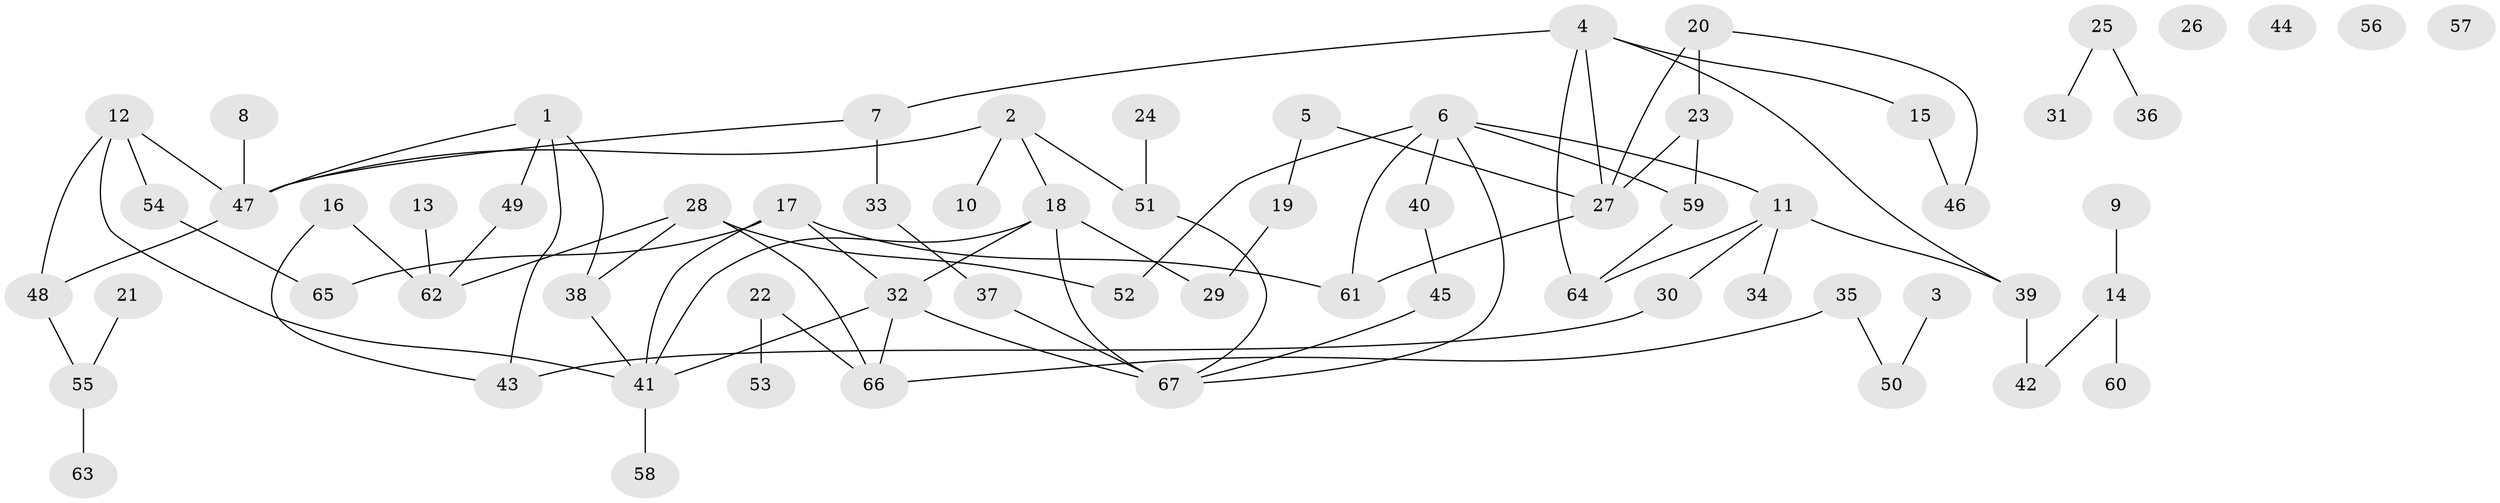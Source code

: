 // Generated by graph-tools (version 1.1) at 2025/39/03/09/25 04:39:40]
// undirected, 67 vertices, 85 edges
graph export_dot {
graph [start="1"]
  node [color=gray90,style=filled];
  1;
  2;
  3;
  4;
  5;
  6;
  7;
  8;
  9;
  10;
  11;
  12;
  13;
  14;
  15;
  16;
  17;
  18;
  19;
  20;
  21;
  22;
  23;
  24;
  25;
  26;
  27;
  28;
  29;
  30;
  31;
  32;
  33;
  34;
  35;
  36;
  37;
  38;
  39;
  40;
  41;
  42;
  43;
  44;
  45;
  46;
  47;
  48;
  49;
  50;
  51;
  52;
  53;
  54;
  55;
  56;
  57;
  58;
  59;
  60;
  61;
  62;
  63;
  64;
  65;
  66;
  67;
  1 -- 38;
  1 -- 43;
  1 -- 47;
  1 -- 49;
  2 -- 10;
  2 -- 18;
  2 -- 47;
  2 -- 51;
  3 -- 50;
  4 -- 7;
  4 -- 15;
  4 -- 27;
  4 -- 39;
  4 -- 64;
  5 -- 19;
  5 -- 27;
  6 -- 11;
  6 -- 40;
  6 -- 52;
  6 -- 59;
  6 -- 61;
  6 -- 67;
  7 -- 33;
  7 -- 47;
  8 -- 47;
  9 -- 14;
  11 -- 30;
  11 -- 34;
  11 -- 39;
  11 -- 64;
  12 -- 41;
  12 -- 47;
  12 -- 48;
  12 -- 54;
  13 -- 62;
  14 -- 42;
  14 -- 60;
  15 -- 46;
  16 -- 43;
  16 -- 62;
  17 -- 32;
  17 -- 41;
  17 -- 61;
  17 -- 65;
  18 -- 29;
  18 -- 32;
  18 -- 41;
  18 -- 67;
  19 -- 29;
  20 -- 23;
  20 -- 27;
  20 -- 46;
  21 -- 55;
  22 -- 53;
  22 -- 66;
  23 -- 27;
  23 -- 59;
  24 -- 51;
  25 -- 31;
  25 -- 36;
  27 -- 61;
  28 -- 38;
  28 -- 52;
  28 -- 62;
  28 -- 66;
  30 -- 43;
  32 -- 41;
  32 -- 66;
  32 -- 67;
  33 -- 37;
  35 -- 50;
  35 -- 66;
  37 -- 67;
  38 -- 41;
  39 -- 42;
  40 -- 45;
  41 -- 58;
  45 -- 67;
  47 -- 48;
  48 -- 55;
  49 -- 62;
  51 -- 67;
  54 -- 65;
  55 -- 63;
  59 -- 64;
}
